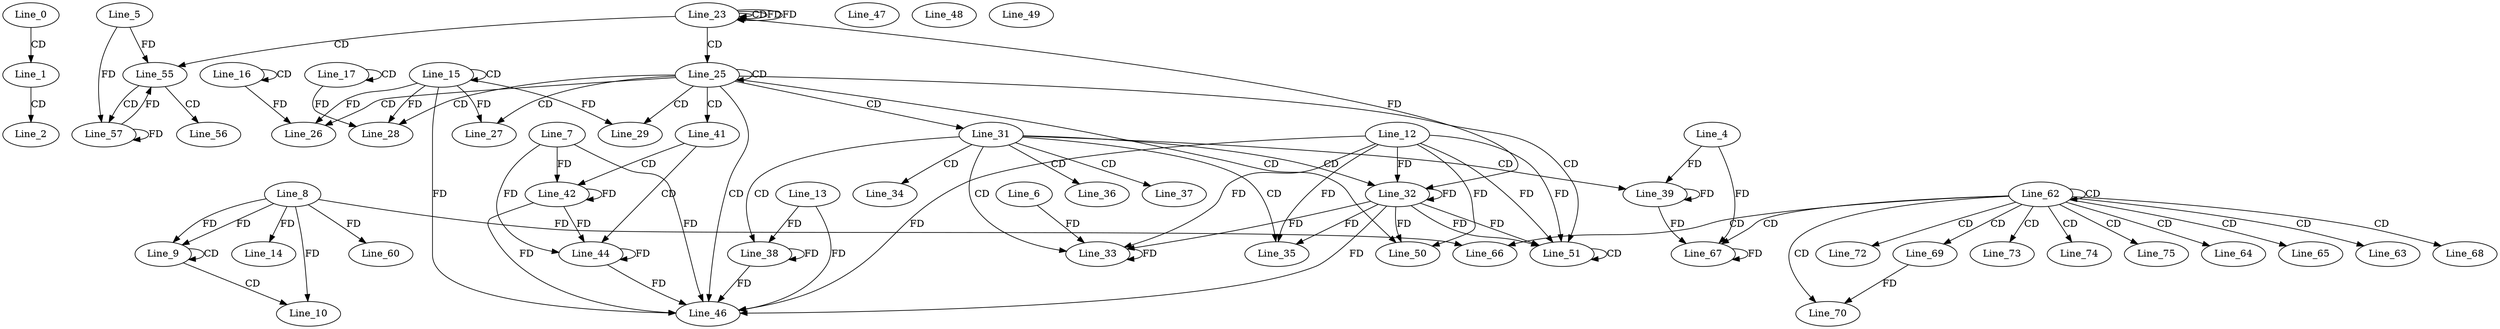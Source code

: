 digraph G {
  Line_0;
  Line_1;
  Line_2;
  Line_8;
  Line_9;
  Line_9;
  Line_10;
  Line_14;
  Line_15;
  Line_15;
  Line_16;
  Line_16;
  Line_17;
  Line_17;
  Line_23;
  Line_23;
  Line_23;
  Line_25;
  Line_25;
  Line_26;
  Line_27;
  Line_28;
  Line_29;
  Line_31;
  Line_32;
  Line_12;
  Line_32;
  Line_33;
  Line_6;
  Line_33;
  Line_34;
  Line_35;
  Line_36;
  Line_37;
  Line_38;
  Line_13;
  Line_38;
  Line_39;
  Line_4;
  Line_39;
  Line_41;
  Line_42;
  Line_7;
  Line_42;
  Line_44;
  Line_46;
  Line_46;
  Line_47;
  Line_48;
  Line_49;
  Line_50;
  Line_51;
  Line_51;
  Line_55;
  Line_5;
  Line_56;
  Line_57;
  Line_60;
  Line_62;
  Line_62;
  Line_63;
  Line_64;
  Line_65;
  Line_66;
  Line_67;
  Line_67;
  Line_68;
  Line_69;
  Line_70;
  Line_70;
  Line_72;
  Line_73;
  Line_74;
  Line_75;
  Line_0 -> Line_1 [ label="CD" ];
  Line_1 -> Line_2 [ label="CD" ];
  Line_8 -> Line_9 [ label="FD" ];
  Line_9 -> Line_9 [ label="CD" ];
  Line_8 -> Line_9 [ label="FD" ];
  Line_9 -> Line_10 [ label="CD" ];
  Line_8 -> Line_10 [ label="FD" ];
  Line_8 -> Line_14 [ label="FD" ];
  Line_15 -> Line_15 [ label="CD" ];
  Line_16 -> Line_16 [ label="CD" ];
  Line_17 -> Line_17 [ label="CD" ];
  Line_23 -> Line_23 [ label="CD" ];
  Line_23 -> Line_23 [ label="FD" ];
  Line_23 -> Line_25 [ label="CD" ];
  Line_25 -> Line_25 [ label="CD" ];
  Line_25 -> Line_26 [ label="CD" ];
  Line_16 -> Line_26 [ label="FD" ];
  Line_15 -> Line_26 [ label="FD" ];
  Line_25 -> Line_27 [ label="CD" ];
  Line_15 -> Line_27 [ label="FD" ];
  Line_25 -> Line_28 [ label="CD" ];
  Line_17 -> Line_28 [ label="FD" ];
  Line_15 -> Line_28 [ label="FD" ];
  Line_25 -> Line_29 [ label="CD" ];
  Line_15 -> Line_29 [ label="FD" ];
  Line_25 -> Line_31 [ label="CD" ];
  Line_31 -> Line_32 [ label="CD" ];
  Line_32 -> Line_32 [ label="FD" ];
  Line_12 -> Line_32 [ label="FD" ];
  Line_23 -> Line_32 [ label="FD" ];
  Line_31 -> Line_33 [ label="CD" ];
  Line_33 -> Line_33 [ label="FD" ];
  Line_6 -> Line_33 [ label="FD" ];
  Line_32 -> Line_33 [ label="FD" ];
  Line_12 -> Line_33 [ label="FD" ];
  Line_31 -> Line_34 [ label="CD" ];
  Line_31 -> Line_35 [ label="CD" ];
  Line_32 -> Line_35 [ label="FD" ];
  Line_12 -> Line_35 [ label="FD" ];
  Line_31 -> Line_36 [ label="CD" ];
  Line_31 -> Line_37 [ label="CD" ];
  Line_31 -> Line_38 [ label="CD" ];
  Line_38 -> Line_38 [ label="FD" ];
  Line_13 -> Line_38 [ label="FD" ];
  Line_31 -> Line_39 [ label="CD" ];
  Line_39 -> Line_39 [ label="FD" ];
  Line_4 -> Line_39 [ label="FD" ];
  Line_25 -> Line_41 [ label="CD" ];
  Line_41 -> Line_42 [ label="CD" ];
  Line_42 -> Line_42 [ label="FD" ];
  Line_7 -> Line_42 [ label="FD" ];
  Line_41 -> Line_44 [ label="CD" ];
  Line_42 -> Line_44 [ label="FD" ];
  Line_44 -> Line_44 [ label="FD" ];
  Line_7 -> Line_44 [ label="FD" ];
  Line_25 -> Line_46 [ label="CD" ];
  Line_15 -> Line_46 [ label="FD" ];
  Line_38 -> Line_46 [ label="FD" ];
  Line_13 -> Line_46 [ label="FD" ];
  Line_42 -> Line_46 [ label="FD" ];
  Line_44 -> Line_46 [ label="FD" ];
  Line_7 -> Line_46 [ label="FD" ];
  Line_32 -> Line_46 [ label="FD" ];
  Line_12 -> Line_46 [ label="FD" ];
  Line_25 -> Line_50 [ label="CD" ];
  Line_32 -> Line_50 [ label="FD" ];
  Line_12 -> Line_50 [ label="FD" ];
  Line_25 -> Line_51 [ label="CD" ];
  Line_32 -> Line_51 [ label="FD" ];
  Line_12 -> Line_51 [ label="FD" ];
  Line_51 -> Line_51 [ label="CD" ];
  Line_32 -> Line_51 [ label="FD" ];
  Line_12 -> Line_51 [ label="FD" ];
  Line_23 -> Line_55 [ label="CD" ];
  Line_5 -> Line_55 [ label="FD" ];
  Line_55 -> Line_56 [ label="CD" ];
  Line_55 -> Line_57 [ label="CD" ];
  Line_57 -> Line_57 [ label="FD" ];
  Line_5 -> Line_57 [ label="FD" ];
  Line_8 -> Line_60 [ label="FD" ];
  Line_62 -> Line_62 [ label="CD" ];
  Line_62 -> Line_63 [ label="CD" ];
  Line_62 -> Line_64 [ label="CD" ];
  Line_62 -> Line_65 [ label="CD" ];
  Line_62 -> Line_66 [ label="CD" ];
  Line_8 -> Line_66 [ label="FD" ];
  Line_62 -> Line_67 [ label="CD" ];
  Line_39 -> Line_67 [ label="FD" ];
  Line_4 -> Line_67 [ label="FD" ];
  Line_67 -> Line_67 [ label="FD" ];
  Line_62 -> Line_68 [ label="CD" ];
  Line_62 -> Line_69 [ label="CD" ];
  Line_62 -> Line_70 [ label="CD" ];
  Line_69 -> Line_70 [ label="FD" ];
  Line_62 -> Line_72 [ label="CD" ];
  Line_62 -> Line_73 [ label="CD" ];
  Line_62 -> Line_74 [ label="CD" ];
  Line_62 -> Line_75 [ label="CD" ];
  Line_23 -> Line_23 [ label="FD" ];
  Line_57 -> Line_55 [ label="FD" ];
}
